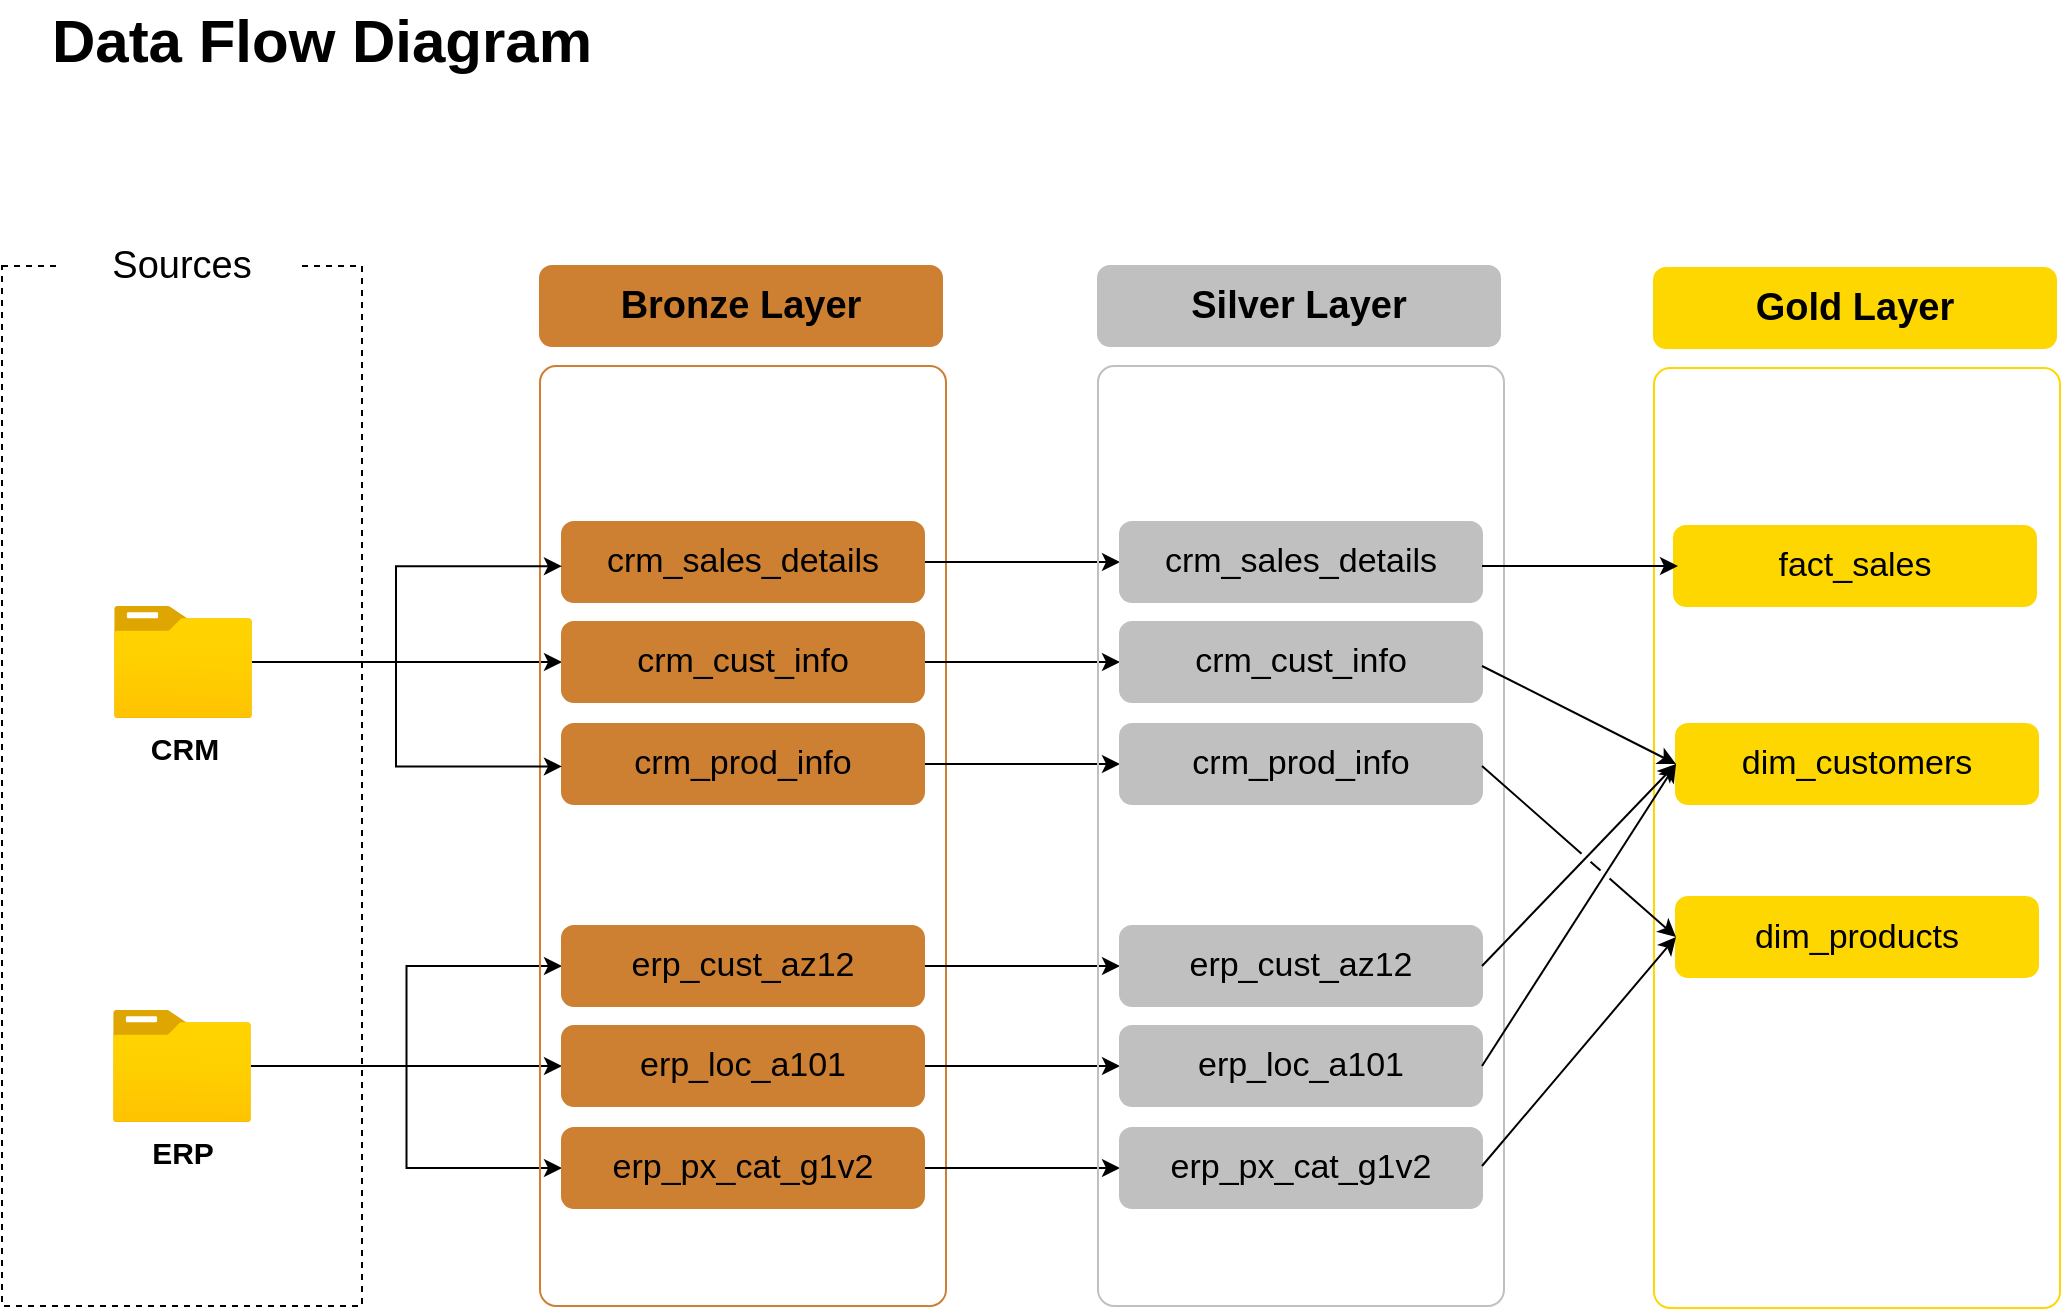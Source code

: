 <mxfile version="27.0.1">
  <diagram name="Page-1" id="ZLyiaKGlVCKIiCFWval2">
    <mxGraphModel dx="1365" dy="736" grid="1" gridSize="10" guides="1" tooltips="1" connect="1" arrows="1" fold="1" page="1" pageScale="1" pageWidth="1169" pageHeight="827" math="0" shadow="0">
      <root>
        <mxCell id="0" />
        <mxCell id="1" parent="0" />
        <mxCell id="o3mQSDozofzcP6N2_7Sw-1" value="" style="rounded=0;whiteSpace=wrap;html=1;fillColor=none;dashed=1;" vertex="1" parent="1">
          <mxGeometry x="81" y="193" width="180" height="520" as="geometry" />
        </mxCell>
        <mxCell id="o3mQSDozofzcP6N2_7Sw-2" value="Sources" style="rounded=0;whiteSpace=wrap;html=1;fontSize=19;strokeColor=none;" vertex="1" parent="1">
          <mxGeometry x="111" y="163" width="120" height="60" as="geometry" />
        </mxCell>
        <mxCell id="o3mQSDozofzcP6N2_7Sw-21" style="edgeStyle=orthogonalEdgeStyle;rounded=0;orthogonalLoop=1;jettySize=auto;html=1;entryX=0;entryY=0.5;entryDx=0;entryDy=0;" edge="1" parent="1" source="o3mQSDozofzcP6N2_7Sw-3" target="o3mQSDozofzcP6N2_7Sw-9">
          <mxGeometry relative="1" as="geometry" />
        </mxCell>
        <mxCell id="o3mQSDozofzcP6N2_7Sw-3" value="CRM" style="image;aspect=fixed;html=1;points=[];align=center;fontSize=15;image=img/lib/azure2/general/Folder_Blank.svg;fontStyle=1" vertex="1" parent="1">
          <mxGeometry x="137" y="363" width="69" height="56.0" as="geometry" />
        </mxCell>
        <mxCell id="o3mQSDozofzcP6N2_7Sw-24" style="edgeStyle=orthogonalEdgeStyle;rounded=0;orthogonalLoop=1;jettySize=auto;html=1;entryX=0;entryY=0.5;entryDx=0;entryDy=0;" edge="1" parent="1" source="o3mQSDozofzcP6N2_7Sw-4" target="o3mQSDozofzcP6N2_7Sw-12">
          <mxGeometry relative="1" as="geometry" />
        </mxCell>
        <mxCell id="o3mQSDozofzcP6N2_7Sw-25" style="edgeStyle=orthogonalEdgeStyle;rounded=0;orthogonalLoop=1;jettySize=auto;html=1;entryX=0;entryY=0.5;entryDx=0;entryDy=0;" edge="1" parent="1" source="o3mQSDozofzcP6N2_7Sw-4" target="o3mQSDozofzcP6N2_7Sw-11">
          <mxGeometry relative="1" as="geometry" />
        </mxCell>
        <mxCell id="o3mQSDozofzcP6N2_7Sw-26" style="edgeStyle=orthogonalEdgeStyle;rounded=0;orthogonalLoop=1;jettySize=auto;html=1;entryX=0;entryY=0.5;entryDx=0;entryDy=0;" edge="1" parent="1" source="o3mQSDozofzcP6N2_7Sw-4" target="o3mQSDozofzcP6N2_7Sw-13">
          <mxGeometry relative="1" as="geometry" />
        </mxCell>
        <mxCell id="o3mQSDozofzcP6N2_7Sw-4" value="ERP" style="image;aspect=fixed;html=1;points=[];align=center;fontSize=15;image=img/lib/azure2/general/Folder_Blank.svg;fontStyle=1" vertex="1" parent="1">
          <mxGeometry x="136.5" y="565" width="69" height="56.0" as="geometry" />
        </mxCell>
        <mxCell id="o3mQSDozofzcP6N2_7Sw-5" value="" style="rounded=1;whiteSpace=wrap;html=1;fillColor=none;strokeColor=#CD7F32;arcSize=4;" vertex="1" parent="1">
          <mxGeometry x="350" y="243" width="203" height="470" as="geometry" />
        </mxCell>
        <mxCell id="o3mQSDozofzcP6N2_7Sw-6" value="Bronze Layer" style="rounded=1;whiteSpace=wrap;html=1;fontSize=19;strokeColor=#CD7F32;fillColor=light-dark(#CD7F32,#CD7F32);fontStyle=1" vertex="1" parent="1">
          <mxGeometry x="350" y="193" width="201" height="40" as="geometry" />
        </mxCell>
        <mxCell id="o3mQSDozofzcP6N2_7Sw-35" style="edgeStyle=orthogonalEdgeStyle;rounded=0;orthogonalLoop=1;jettySize=auto;html=1;" edge="1" parent="1" source="o3mQSDozofzcP6N2_7Sw-7" target="o3mQSDozofzcP6N2_7Sw-29">
          <mxGeometry relative="1" as="geometry" />
        </mxCell>
        <mxCell id="o3mQSDozofzcP6N2_7Sw-7" value="crm_sales_details" style="rounded=1;whiteSpace=wrap;html=1;fontSize=17;strokeColor=#CD7F32;fillColor=light-dark(#CD7F32,#CD7F32);" vertex="1" parent="1">
          <mxGeometry x="361" y="321" width="181" height="40" as="geometry" />
        </mxCell>
        <mxCell id="o3mQSDozofzcP6N2_7Sw-36" style="edgeStyle=orthogonalEdgeStyle;rounded=0;orthogonalLoop=1;jettySize=auto;html=1;entryX=0;entryY=0.5;entryDx=0;entryDy=0;" edge="1" parent="1" source="o3mQSDozofzcP6N2_7Sw-9" target="o3mQSDozofzcP6N2_7Sw-30">
          <mxGeometry relative="1" as="geometry" />
        </mxCell>
        <mxCell id="o3mQSDozofzcP6N2_7Sw-9" value="crm_cust_info" style="rounded=1;whiteSpace=wrap;html=1;fontSize=17;strokeColor=#CD7F32;fillColor=light-dark(#CD7F32,#CD7F32);" vertex="1" parent="1">
          <mxGeometry x="361" y="371" width="181" height="40" as="geometry" />
        </mxCell>
        <mxCell id="o3mQSDozofzcP6N2_7Sw-37" style="edgeStyle=orthogonalEdgeStyle;rounded=0;orthogonalLoop=1;jettySize=auto;html=1;" edge="1" parent="1" source="o3mQSDozofzcP6N2_7Sw-10" target="o3mQSDozofzcP6N2_7Sw-31">
          <mxGeometry relative="1" as="geometry" />
        </mxCell>
        <mxCell id="o3mQSDozofzcP6N2_7Sw-10" value="crm_prod_info" style="rounded=1;whiteSpace=wrap;html=1;fontSize=17;strokeColor=#CD7F32;fillColor=light-dark(#CD7F32,#CD7F32);" vertex="1" parent="1">
          <mxGeometry x="361" y="422" width="181" height="40" as="geometry" />
        </mxCell>
        <mxCell id="o3mQSDozofzcP6N2_7Sw-38" style="edgeStyle=orthogonalEdgeStyle;rounded=0;orthogonalLoop=1;jettySize=auto;html=1;" edge="1" parent="1" source="o3mQSDozofzcP6N2_7Sw-11" target="o3mQSDozofzcP6N2_7Sw-32">
          <mxGeometry relative="1" as="geometry" />
        </mxCell>
        <mxCell id="o3mQSDozofzcP6N2_7Sw-11" value="erp_cust_az12" style="rounded=1;whiteSpace=wrap;html=1;fontSize=17;strokeColor=#CD7F32;fillColor=light-dark(#CD7F32,#CD7F32);" vertex="1" parent="1">
          <mxGeometry x="361" y="523" width="181" height="40" as="geometry" />
        </mxCell>
        <mxCell id="o3mQSDozofzcP6N2_7Sw-39" style="edgeStyle=orthogonalEdgeStyle;rounded=0;orthogonalLoop=1;jettySize=auto;html=1;" edge="1" parent="1" source="o3mQSDozofzcP6N2_7Sw-12" target="o3mQSDozofzcP6N2_7Sw-33">
          <mxGeometry relative="1" as="geometry" />
        </mxCell>
        <mxCell id="o3mQSDozofzcP6N2_7Sw-12" value="erp_loc_a101" style="rounded=1;whiteSpace=wrap;html=1;fontSize=17;strokeColor=#CD7F32;fillColor=light-dark(#CD7F32,#CD7F32);" vertex="1" parent="1">
          <mxGeometry x="361" y="573" width="181" height="40" as="geometry" />
        </mxCell>
        <mxCell id="o3mQSDozofzcP6N2_7Sw-40" style="edgeStyle=orthogonalEdgeStyle;rounded=0;orthogonalLoop=1;jettySize=auto;html=1;" edge="1" parent="1" source="o3mQSDozofzcP6N2_7Sw-13" target="o3mQSDozofzcP6N2_7Sw-34">
          <mxGeometry relative="1" as="geometry" />
        </mxCell>
        <mxCell id="o3mQSDozofzcP6N2_7Sw-13" value="erp_px_cat_g1v2" style="rounded=1;whiteSpace=wrap;html=1;fontSize=17;strokeColor=#CD7F32;fillColor=light-dark(#CD7F32,#CD7F32);" vertex="1" parent="1">
          <mxGeometry x="361" y="624" width="181" height="40" as="geometry" />
        </mxCell>
        <mxCell id="o3mQSDozofzcP6N2_7Sw-22" style="edgeStyle=orthogonalEdgeStyle;rounded=0;orthogonalLoop=1;jettySize=auto;html=1;entryX=0.054;entryY=0.213;entryDx=0;entryDy=0;entryPerimeter=0;" edge="1" parent="1" source="o3mQSDozofzcP6N2_7Sw-3" target="o3mQSDozofzcP6N2_7Sw-5">
          <mxGeometry relative="1" as="geometry" />
        </mxCell>
        <mxCell id="o3mQSDozofzcP6N2_7Sw-23" style="edgeStyle=orthogonalEdgeStyle;rounded=0;orthogonalLoop=1;jettySize=auto;html=1;entryX=0.054;entryY=0.426;entryDx=0;entryDy=0;entryPerimeter=0;" edge="1" parent="1" source="o3mQSDozofzcP6N2_7Sw-3" target="o3mQSDozofzcP6N2_7Sw-5">
          <mxGeometry relative="1" as="geometry" />
        </mxCell>
        <mxCell id="o3mQSDozofzcP6N2_7Sw-27" value="" style="rounded=1;whiteSpace=wrap;html=1;fillColor=none;strokeColor=#C0C0C0;arcSize=4;" vertex="1" parent="1">
          <mxGeometry x="629" y="243" width="203" height="470" as="geometry" />
        </mxCell>
        <mxCell id="o3mQSDozofzcP6N2_7Sw-28" value="Silver Layer" style="rounded=1;whiteSpace=wrap;html=1;fontSize=19;strokeColor=#C0C0C0;fillColor=#C0C0C0;fontStyle=1" vertex="1" parent="1">
          <mxGeometry x="629" y="193" width="201" height="40" as="geometry" />
        </mxCell>
        <mxCell id="o3mQSDozofzcP6N2_7Sw-29" value="crm_sales_details" style="rounded=1;whiteSpace=wrap;html=1;fontSize=17;strokeColor=#C0C0C0;fillColor=#C0C0C0;" vertex="1" parent="1">
          <mxGeometry x="640" y="321" width="181" height="40" as="geometry" />
        </mxCell>
        <mxCell id="o3mQSDozofzcP6N2_7Sw-30" value="crm_cust_info" style="rounded=1;whiteSpace=wrap;html=1;fontSize=17;strokeColor=#C0C0C0;fillColor=#C0C0C0;" vertex="1" parent="1">
          <mxGeometry x="640" y="371" width="181" height="40" as="geometry" />
        </mxCell>
        <mxCell id="o3mQSDozofzcP6N2_7Sw-31" value="crm_prod_info" style="rounded=1;whiteSpace=wrap;html=1;fontSize=17;strokeColor=#C0C0C0;fillColor=#C0C0C0;" vertex="1" parent="1">
          <mxGeometry x="640" y="422" width="181" height="40" as="geometry" />
        </mxCell>
        <mxCell id="o3mQSDozofzcP6N2_7Sw-32" value="erp_cust_az12" style="rounded=1;whiteSpace=wrap;html=1;fontSize=17;strokeColor=#C0C0C0;fillColor=#C0C0C0;" vertex="1" parent="1">
          <mxGeometry x="640" y="523" width="181" height="40" as="geometry" />
        </mxCell>
        <mxCell id="o3mQSDozofzcP6N2_7Sw-33" value="erp_loc_a101" style="rounded=1;whiteSpace=wrap;html=1;fontSize=17;strokeColor=#C0C0C0;fillColor=#C0C0C0;" vertex="1" parent="1">
          <mxGeometry x="640" y="573" width="181" height="40" as="geometry" />
        </mxCell>
        <mxCell id="o3mQSDozofzcP6N2_7Sw-34" value="erp_px_cat_g1v2" style="rounded=1;whiteSpace=wrap;html=1;fontSize=17;strokeColor=#C0C0C0;fillColor=#C0C0C0;" vertex="1" parent="1">
          <mxGeometry x="640" y="624" width="181" height="40" as="geometry" />
        </mxCell>
        <mxCell id="o3mQSDozofzcP6N2_7Sw-41" value="Data Flow Diagram" style="text;html=1;align=center;verticalAlign=middle;whiteSpace=wrap;rounded=0;fontSize=30;fontStyle=1" vertex="1" parent="1">
          <mxGeometry x="81" y="60" width="320" height="40" as="geometry" />
        </mxCell>
        <mxCell id="o3mQSDozofzcP6N2_7Sw-42" value="" style="rounded=1;whiteSpace=wrap;html=1;fillColor=none;strokeColor=#FFD700;arcSize=4;" vertex="1" parent="1">
          <mxGeometry x="907" y="244" width="203" height="470" as="geometry" />
        </mxCell>
        <mxCell id="o3mQSDozofzcP6N2_7Sw-43" value="Gold Layer" style="rounded=1;whiteSpace=wrap;html=1;fontSize=19;strokeColor=#FFD700;fillColor=#FFD700;fontStyle=1" vertex="1" parent="1">
          <mxGeometry x="907" y="194" width="201" height="40" as="geometry" />
        </mxCell>
        <mxCell id="o3mQSDozofzcP6N2_7Sw-44" value="fact_sales" style="rounded=1;whiteSpace=wrap;html=1;fontSize=17;strokeColor=#FFD700;fillColor=#FFD700;" vertex="1" parent="1">
          <mxGeometry x="917" y="323" width="181" height="40" as="geometry" />
        </mxCell>
        <mxCell id="o3mQSDozofzcP6N2_7Sw-45" value="dim_customers" style="rounded=1;whiteSpace=wrap;html=1;fontSize=17;strokeColor=#FFD700;fillColor=#FFD700;" vertex="1" parent="1">
          <mxGeometry x="918" y="422" width="181" height="40" as="geometry" />
        </mxCell>
        <mxCell id="o3mQSDozofzcP6N2_7Sw-46" value="dim_products" style="rounded=1;whiteSpace=wrap;html=1;fontSize=17;strokeColor=#FFD700;fillColor=#FFD700;" vertex="1" parent="1">
          <mxGeometry x="918" y="508.5" width="181" height="40" as="geometry" />
        </mxCell>
        <mxCell id="o3mQSDozofzcP6N2_7Sw-50" style="edgeStyle=orthogonalEdgeStyle;rounded=0;orthogonalLoop=1;jettySize=auto;html=1;" edge="1" parent="1">
          <mxGeometry relative="1" as="geometry">
            <mxPoint x="821" y="343" as="sourcePoint" />
            <mxPoint x="919" y="343" as="targetPoint" />
          </mxGeometry>
        </mxCell>
        <mxCell id="o3mQSDozofzcP6N2_7Sw-53" value="" style="endArrow=classic;html=1;rounded=0;entryX=0;entryY=0.5;entryDx=0;entryDy=0;jumpStyle=gap;" edge="1" parent="1" target="o3mQSDozofzcP6N2_7Sw-45">
          <mxGeometry width="50" height="50" relative="1" as="geometry">
            <mxPoint x="821" y="393" as="sourcePoint" />
            <mxPoint x="871" y="343" as="targetPoint" />
          </mxGeometry>
        </mxCell>
        <mxCell id="o3mQSDozofzcP6N2_7Sw-55" value="" style="endArrow=classic;html=1;rounded=0;entryX=0;entryY=0.5;entryDx=0;entryDy=0;jumpStyle=gap;" edge="1" parent="1" target="o3mQSDozofzcP6N2_7Sw-46">
          <mxGeometry width="50" height="50" relative="1" as="geometry">
            <mxPoint x="821" y="643" as="sourcePoint" />
            <mxPoint x="871" y="593" as="targetPoint" />
          </mxGeometry>
        </mxCell>
        <mxCell id="o3mQSDozofzcP6N2_7Sw-56" value="" style="endArrow=classic;html=1;rounded=0;entryX=0;entryY=0.5;entryDx=0;entryDy=0;jumpStyle=gap;" edge="1" parent="1" target="o3mQSDozofzcP6N2_7Sw-45">
          <mxGeometry width="50" height="50" relative="1" as="geometry">
            <mxPoint x="821" y="593" as="sourcePoint" />
            <mxPoint x="871" y="543" as="targetPoint" />
          </mxGeometry>
        </mxCell>
        <mxCell id="o3mQSDozofzcP6N2_7Sw-57" value="" style="endArrow=classic;html=1;rounded=0;entryX=0;entryY=0.5;entryDx=0;entryDy=0;jumpStyle=gap;" edge="1" parent="1" target="o3mQSDozofzcP6N2_7Sw-45">
          <mxGeometry width="50" height="50" relative="1" as="geometry">
            <mxPoint x="821" y="543" as="sourcePoint" />
            <mxPoint x="871" y="493" as="targetPoint" />
          </mxGeometry>
        </mxCell>
        <mxCell id="o3mQSDozofzcP6N2_7Sw-58" value="" style="endArrow=classic;html=1;rounded=0;entryX=0;entryY=0.5;entryDx=0;entryDy=0;jumpStyle=gap;" edge="1" parent="1" target="o3mQSDozofzcP6N2_7Sw-46">
          <mxGeometry width="50" height="50" relative="1" as="geometry">
            <mxPoint x="821" y="443" as="sourcePoint" />
            <mxPoint x="871" y="393" as="targetPoint" />
          </mxGeometry>
        </mxCell>
      </root>
    </mxGraphModel>
  </diagram>
</mxfile>
